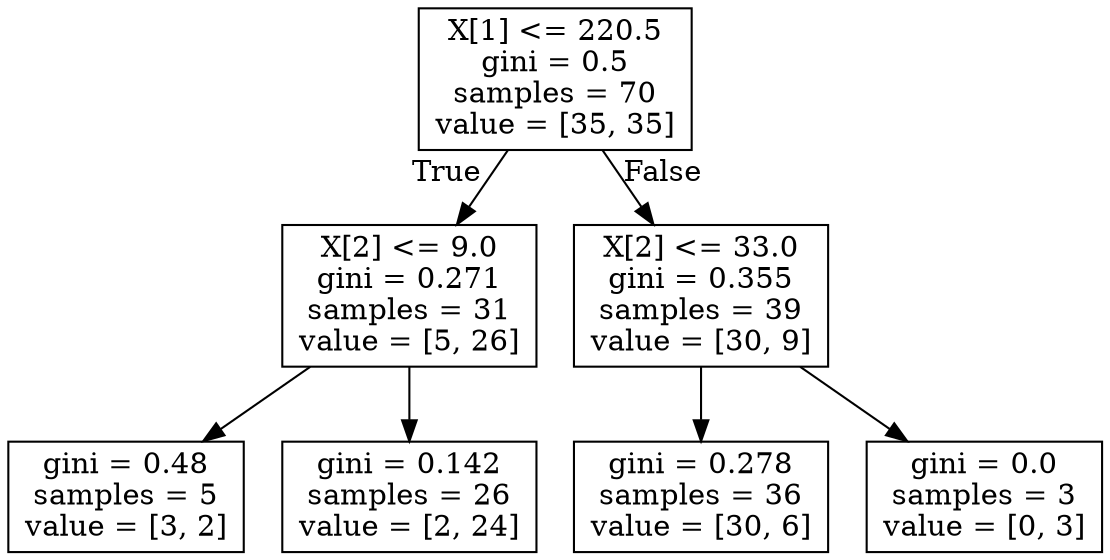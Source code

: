 digraph Tree {
node [shape=box] ;
0 [label="X[1] <= 220.5\ngini = 0.5\nsamples = 70\nvalue = [35, 35]"] ;
1 [label="X[2] <= 9.0\ngini = 0.271\nsamples = 31\nvalue = [5, 26]"] ;
0 -> 1 [labeldistance=2.5, labelangle=45, headlabel="True"] ;
2 [label="gini = 0.48\nsamples = 5\nvalue = [3, 2]"] ;
1 -> 2 ;
3 [label="gini = 0.142\nsamples = 26\nvalue = [2, 24]"] ;
1 -> 3 ;
4 [label="X[2] <= 33.0\ngini = 0.355\nsamples = 39\nvalue = [30, 9]"] ;
0 -> 4 [labeldistance=2.5, labelangle=-45, headlabel="False"] ;
5 [label="gini = 0.278\nsamples = 36\nvalue = [30, 6]"] ;
4 -> 5 ;
6 [label="gini = 0.0\nsamples = 3\nvalue = [0, 3]"] ;
4 -> 6 ;
}